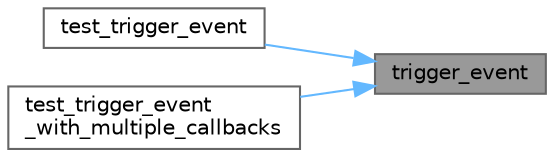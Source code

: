 digraph "trigger_event"
{
 // LATEX_PDF_SIZE
  bgcolor="transparent";
  edge [fontname=Helvetica,fontsize=10,labelfontname=Helvetica,labelfontsize=10];
  node [fontname=Helvetica,fontsize=10,shape=box,height=0.2,width=0.4];
  rankdir="RL";
  Node1 [id="Node000001",label="trigger_event",height=0.2,width=0.4,color="gray40", fillcolor="grey60", style="filled", fontcolor="black",tooltip=" "];
  Node1 -> Node2 [id="edge3_Node000001_Node000002",dir="back",color="steelblue1",style="solid",tooltip=" "];
  Node2 [id="Node000002",label="test_trigger_event",height=0.2,width=0.4,color="grey40", fillcolor="white", style="filled",URL="$classunittests_1_1basiceventhandlertest_1_1_test_event_handler.html#a3f5e727e9ae3a9bfe0de77569ee7eb1a",tooltip=" "];
  Node1 -> Node3 [id="edge4_Node000001_Node000003",dir="back",color="steelblue1",style="solid",tooltip=" "];
  Node3 [id="Node000003",label="test_trigger_event\l_with_multiple_callbacks",height=0.2,width=0.4,color="grey40", fillcolor="white", style="filled",URL="$classunittests_1_1basiceventhandlertest_1_1_test_event_handler.html#af0004535b2d48e18726f93ab5c7098c2",tooltip=" "];
}
